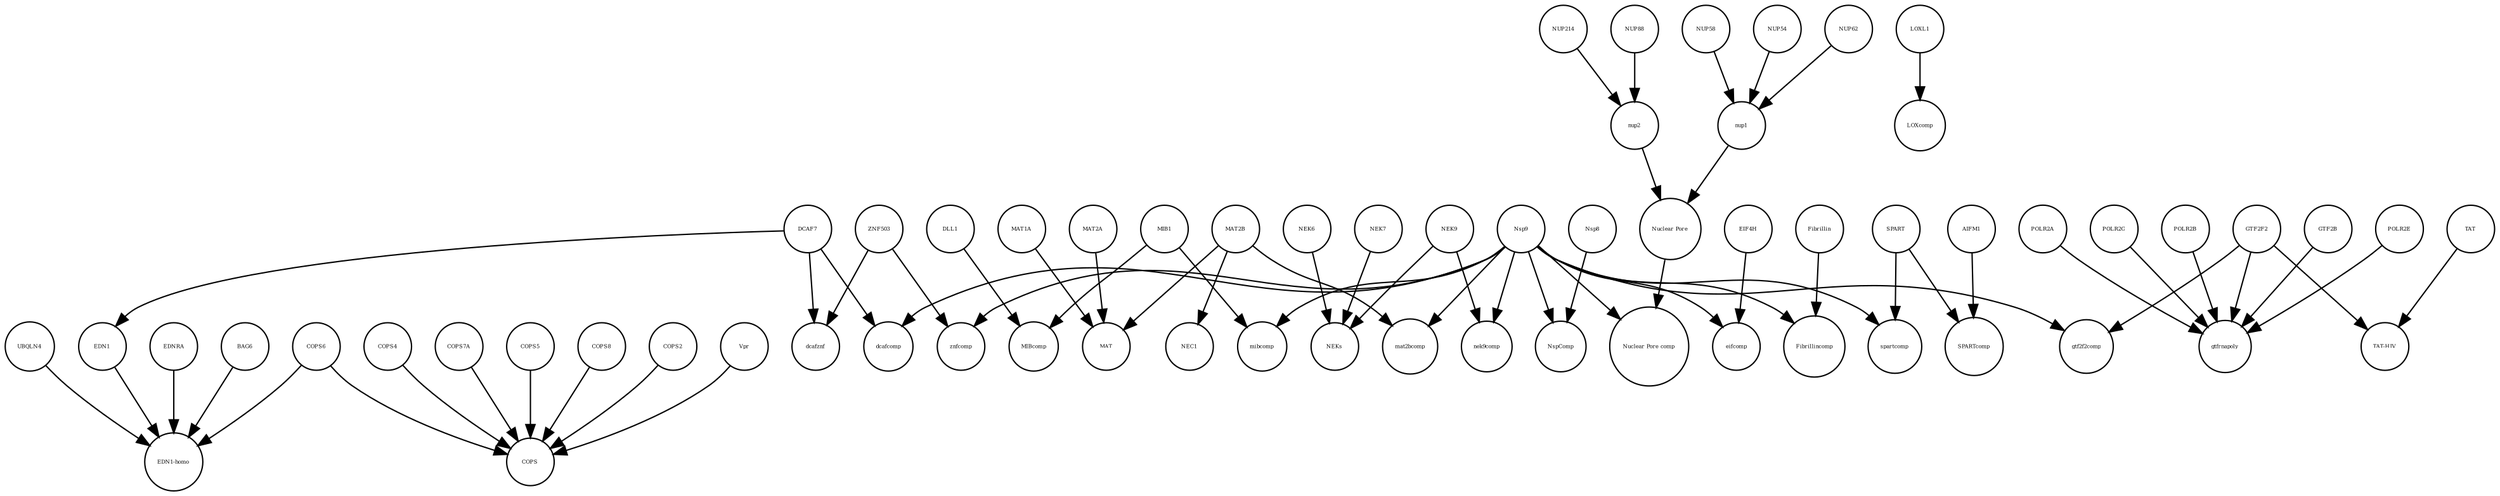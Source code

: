 strict digraph  {
EDNRA [annotation="", bipartite=0, cls=macromolecule, fontsize=4, label=EDNRA, shape=circle];
dcafznf [annotation="", bipartite=0, cls=complex, fontsize=4, label=dcafznf, shape=circle];
NspComp [annotation="", bipartite=0, cls=complex, fontsize=4, label=NspComp, shape=circle];
ZNF503 [annotation=urn_miriam_uniprot_Q96F45, bipartite=0, cls=macromolecule, fontsize=4, label=ZNF503, shape=circle];
NEK6 [annotation="", bipartite=0, cls=macromolecule, fontsize=4, label=NEK6, shape=circle];
DLL1 [annotation="", bipartite=0, cls=macromolecule, fontsize=4, label=DLL1, shape=circle];
MIB1 [annotation="urn_miriam_uniprot_Q86YT6|urn_miriam_pubmed_24185901", bipartite=0, cls=macromolecule, fontsize=4, label=MIB1, shape=circle];
POLR2A [annotation=urn_miriam_uniprot_P30876, bipartite=0, cls=macromolecule, fontsize=4, label=POLR2A, shape=circle];
NEK7 [annotation="", bipartite=0, cls=macromolecule, fontsize=4, label=NEK7, shape=circle];
"EDN1-homo" [annotation="", bipartite=0, cls=complex, fontsize=4, label="EDN1-homo", shape=circle];
NEKs [annotation="", bipartite=0, cls=complex, fontsize=4, label=NEKs, shape=circle];
POLR2G [annotation="", bipartite=0, cls=macromolecule, fontsize=4, label=POLR2G, shape=circle];
MAT2B [annotation="urn_miriam_uniprot_Q9NZL9|urn_miriam_pubmed_10644686|urn_miriam_pubmed_23189196|urn_miriam_pubmed_25075345|urn_miriam_pubmed_23425511", bipartite=0, cls=macromolecule, fontsize=4, label=MAT2B, shape=circle];
BAG6 [annotation="", bipartite=0, cls=macromolecule, fontsize=4, label=BAG6, shape=circle];
POLR2B [annotation="", bipartite=0, cls=macromolecule, fontsize=4, label=POLR2B, shape=circle];
COPS4 [annotation="", bipartite=0, cls=macromolecule, fontsize=4, label=COPS4, shape=circle];
SPART [annotation=urn_miriam_uniprot_Q8N0X7, bipartite=0, cls=macromolecule, fontsize=4, label=SPART, shape=circle];
COPS6 [annotation="", bipartite=0, cls=macromolecule, fontsize=4, label=COPS6, shape=circle];
MIBcomp [annotation="", bipartite=0, cls=complex, fontsize=4, label=MIBcomp, shape=circle];
TAT [annotation="", bipartite=0, cls=macromolecule, fontsize=4, label=TAT, shape=circle];
"Nuclear Pore" [annotation="", bipartite=0, cls=complex, fontsize=4, label="Nuclear Pore", shape=circle];
nup2 [annotation="", bipartite=0, cls=complex, fontsize=4, label=nup2, shape=circle];
mibcomp [annotation="", bipartite=0, cls=complex, fontsize=4, label=mibcomp, shape=circle];
mat2bcomp [annotation="", bipartite=0, cls=complex, fontsize=4, label=mat2bcomp, shape=circle];
NUP88 [annotation="urn_miriam_uniprot_Q99567|urn_miriam_pubmed_30543681", bipartite=0, cls=macromolecule, fontsize=4, label=NUP88, shape=circle];
GTF2B [annotation="", bipartite=0, cls=macromolecule, fontsize=4, label=GTF2B, shape=circle];
AIFM1 [annotation="", bipartite=0, cls=macromolecule, fontsize=4, label=AIFM1, shape=circle];
nek9comp [annotation="", bipartite=0, cls=complex, fontsize=4, label=nek9comp, shape=circle];
NUP214 [annotation=urn_miriam_uniprot_P35658, bipartite=0, cls=macromolecule, fontsize=4, label=NUP214, shape=circle];
NUP58 [annotation=urn_miriam_uniprot_Q9BVL2, bipartite=0, cls=macromolecule, fontsize=4, label=NUP58, shape=circle];
COPS7A [annotation="", bipartite=0, cls=macromolecule, fontsize=4, label=COPS7A, shape=circle];
"Nuclear Pore comp" [annotation="", bipartite=0, cls=complex, fontsize=4, label="Nuclear Pore comp", shape=circle];
LOXL1 [annotation="", bipartite=0, cls=macromolecule, fontsize=4, label=LOXL1, shape=circle];
NUP54 [annotation=urn_miriam_uniprot_Q7Z3B4, bipartite=0, cls=macromolecule, fontsize=4, label=NUP54, shape=circle];
UBQLN4 [annotation="", bipartite=0, cls=macromolecule, fontsize=4, label=UBQLN4, shape=circle];
COPS5 [annotation="", bipartite=0, cls=macromolecule, fontsize=4, label=COPS5, shape=circle];
spartcomp [annotation="", bipartite=0, cls=complex, fontsize=4, label=spartcomp, shape=circle];
DCAF7 [annotation="urn_miriam_uniprot_P61962|urn_miriam_pubmed_16887337|urn_miriam_pubmed_16949367", bipartite=0, cls=macromolecule, fontsize=4, label=DCAF7, shape=circle];
gtfrnapoly [annotation="", bipartite=0, cls=complex, fontsize=4, label=gtfrnapoly, shape=circle];
LOXcomp [annotation="", bipartite=0, cls=complex, fontsize=4, label=LOXcomp, shape=circle];
COPS8 [annotation="", bipartite=0, cls=macromolecule, fontsize=4, label=COPS8, shape=circle];
MAT [annotation="", bipartite=0, cls=complex, fontsize=4, label=MAT, shape=circle];
gtf2f2comp [annotation="", bipartite=0, cls=complex, fontsize=4, label=gtf2f2comp, shape=circle];
NEC1 [annotation="", bipartite=0, cls=complex, fontsize=4, label=NEC1, shape=circle];
COPS2 [annotation="", bipartite=0, cls=macromolecule, fontsize=4, label=COPS2, shape=circle];
Vpr [annotation="", bipartite=0, cls=macromolecule, fontsize=4, label=Vpr, shape=circle];
nup1 [annotation="", bipartite=0, cls=complex, fontsize=4, label=nup1, shape=circle];
"TAT-HIV" [annotation="", bipartite=0, cls=complex, fontsize=4, label="TAT-HIV", shape=circle];
eifcomp [annotation="", bipartite=0, cls=complex, fontsize=4, label=eifcomp, shape=circle];
Fibrillin [annotation="", bipartite=0, cls=complex, fontsize=4, label=Fibrillin, shape=circle];
dcafcomp [annotation="", bipartite=0, cls=complex, fontsize=4, label=dcafcomp, shape=circle];
Nsp8 [annotation="urn_miriam_uniprot_P0DTD1|urn_miriam_ncbiprotein_YP_009725304", bipartite=0, cls=macromolecule, fontsize=4, label=Nsp8, shape=circle];
NEK9 [annotation=urn_miriam_uniprot_Q8TD19, bipartite=0, cls=macromolecule, fontsize=4, label=NEK9, shape=circle];
MAT2A [annotation="", bipartite=0, cls=macromolecule, fontsize=4, label=MAT2A, shape=circle];
COPS [annotation="", bipartite=0, cls=complex, fontsize=4, label=COPS, shape=circle];
EIF4H [annotation="urn_miriam_uniprot_Q15056|urn_miriam_pubmed_10585411|urn_miriam_pubmed_11418588", bipartite=0, cls=macromolecule, fontsize=4, label=EIF4H, shape=circle];
POLR2E [annotation="", bipartite=0, cls=macromolecule, fontsize=4, label=POLR2E, shape=circle];
MAT1A [annotation="", bipartite=0, cls=macromolecule, fontsize=4, label=MAT1A, shape=circle];
znfcomp [annotation="", bipartite=0, cls=complex, fontsize=4, label=znfcomp, shape=circle];
Nsp9 [annotation="urn_miriam_uniprot_P0DTD1|urn_miriam_ncbiprotein_YP_009725305", bipartite=0, cls=macromolecule, fontsize=4, label=Nsp9, shape=circle];
EDN1 [annotation=urn_miriam_uniprot_P05305, bipartite=0, cls=macromolecule, fontsize=4, label=EDN1, shape=circle];
GTF2F2 [annotation="urn_miriam_uniprot_P13984|urn_miriam_pubmed_10428810", bipartite=0, cls=macromolecule, fontsize=4, label=GTF2F2, shape=circle];
NUP62 [annotation=urn_miriam_uniprot_P37198, bipartite=0, cls=macromolecule, fontsize=4, label=NUP62, shape=circle];
Fibrillincomp [annotation="", bipartite=0, cls=complex, fontsize=4, label=Fibrillincomp, shape=circle];
SPARTcomp [annotation="", bipartite=0, cls=complex, fontsize=4, label=SPARTcomp, shape=circle];
EDNRA -> "EDN1-homo"  [annotation="", interaction_type=production];
ZNF503 -> znfcomp  [annotation="", interaction_type=production];
ZNF503 -> dcafznf  [annotation="", interaction_type=production];
NEK6 -> NEKs  [annotation="", interaction_type=production];
DLL1 -> MIBcomp  [annotation="", interaction_type=production];
MIB1 -> MIBcomp  [annotation="", interaction_type=production];
MIB1 -> mibcomp  [annotation="", interaction_type=production];
POLR2A -> gtfrnapoly  [annotation="", interaction_type=production];
NEK7 -> NEKs  [annotation="", interaction_type=production];
POLR2G -> gtfrnapoly  [annotation="", interaction_type=production];
MAT2B -> NEC1  [annotation="", interaction_type=production];
MAT2B -> MAT  [annotation="", interaction_type=production];
MAT2B -> mat2bcomp  [annotation="", interaction_type=production];
BAG6 -> "EDN1-homo"  [annotation="", interaction_type=production];
POLR2B -> gtfrnapoly  [annotation="", interaction_type=production];
COPS4 -> COPS  [annotation="", interaction_type=production];
SPART -> SPARTcomp  [annotation="", interaction_type=production];
SPART -> spartcomp  [annotation="", interaction_type=production];
COPS6 -> "EDN1-homo"  [annotation="", interaction_type=production];
COPS6 -> COPS  [annotation="", interaction_type=production];
TAT -> "TAT-HIV"  [annotation="", interaction_type=production];
"Nuclear Pore" -> "Nuclear Pore comp"  [annotation="", interaction_type=production];
nup2 -> "Nuclear Pore"  [annotation="", interaction_type=production];
NUP88 -> nup2  [annotation="", interaction_type=production];
GTF2B -> gtfrnapoly  [annotation="", interaction_type=production];
AIFM1 -> SPARTcomp  [annotation="", interaction_type=production];
NUP214 -> nup2  [annotation="", interaction_type=production];
NUP58 -> nup1  [annotation="", interaction_type=production];
COPS7A -> COPS  [annotation="", interaction_type=production];
LOXL1 -> LOXcomp  [annotation="", interaction_type=production];
NUP54 -> nup1  [annotation="", interaction_type=production];
UBQLN4 -> "EDN1-homo"  [annotation="", interaction_type=production];
COPS5 -> COPS  [annotation="", interaction_type=production];
DCAF7 -> dcafcomp  [annotation="", interaction_type=production];
DCAF7 -> dcafznf  [annotation="", interaction_type=production];
DCAF7 -> EDN1  [annotation=urn_miriam_pubmed_27880803, interaction_type=catalysis];
COPS8 -> COPS  [annotation="", interaction_type=production];
COPS2 -> COPS  [annotation="", interaction_type=production];
Vpr -> COPS  [annotation="", interaction_type=production];
nup1 -> "Nuclear Pore"  [annotation="", interaction_type=production];
Fibrillin -> Fibrillincomp  [annotation="", interaction_type=production];
Nsp8 -> NspComp  [annotation="", interaction_type=production];
NEK9 -> NEKs  [annotation="", interaction_type=production];
NEK9 -> nek9comp  [annotation="", interaction_type=production];
MAT2A -> MAT  [annotation="", interaction_type=production];
EIF4H -> eifcomp  [annotation="", interaction_type=production];
POLR2E -> gtfrnapoly  [annotation="", interaction_type=production];
MAT1A -> MAT  [annotation="", interaction_type=production];
Nsp9 -> gtf2f2comp  [annotation="", interaction_type=production];
Nsp9 -> "Nuclear Pore comp"  [annotation="", interaction_type=production];
Nsp9 -> mibcomp  [annotation="", interaction_type=production];
Nsp9 -> nek9comp  [annotation="", interaction_type=production];
Nsp9 -> mat2bcomp  [annotation="", interaction_type=production];
Nsp9 -> NspComp  [annotation="", interaction_type=production];
Nsp9 -> znfcomp  [annotation="", interaction_type=production];
Nsp9 -> eifcomp  [annotation="", interaction_type=production];
Nsp9 -> Fibrillincomp  [annotation="", interaction_type=production];
Nsp9 -> dcafcomp  [annotation="", interaction_type=production];
Nsp9 -> spartcomp  [annotation="", interaction_type=production];
EDN1 -> "EDN1-homo"  [annotation="", interaction_type=production];
GTF2F2 -> gtfrnapoly  [annotation="", interaction_type=production];
GTF2F2 -> gtf2f2comp  [annotation="", interaction_type=production];
GTF2F2 -> "TAT-HIV"  [annotation="", interaction_type=production];
NUP62 -> nup1  [annotation="", interaction_type=production];
}
